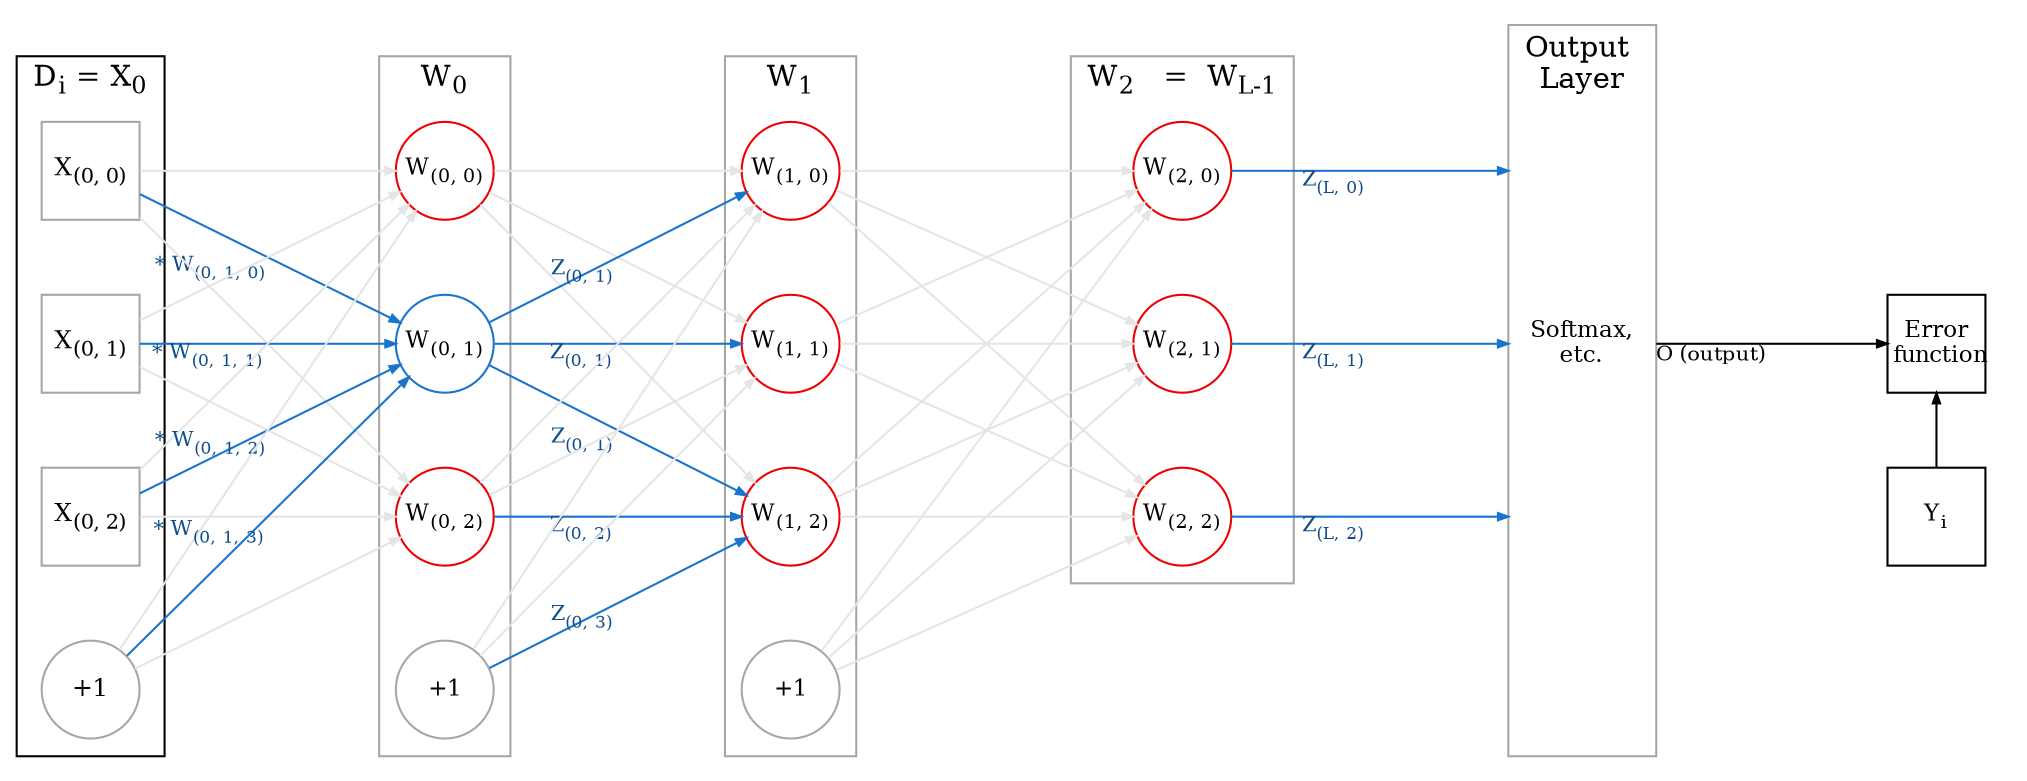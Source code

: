 digraph NeuralNetwork {

    rankdir=LR;
    ranksep=1.65;
    newrank=true;
    splines=line;
    nodesep=0.5;
    forcelabels=true;
    node[
        // label="",
        fixedsize=true, 
        width=0.65,
        height=0.65,
        fontsize=11, 
        shape=circle
    ];
    edge[color=gray90, arrowsize=0.5, fontsize = 10];
    compound=true;
    
    subgraph cluster_X {
        label=<D<sub>i</sub> = X<sub>0</sub>>;
        node [style=solid, color=grey65, shape=square, fontsize=12];
        // Nodes:
        x0 [label=<X<sub>(0, 0)</sub>>]
        x1 [label=<X<sub>(0, 1)</sub>>]
        x2 [label=<X<sub>(0, 2)</sub>>]
        x_bias [label="+1", color=grey65, shape=circle]
    }

    subgraph cluster_W_0 {
		label = <W<sub>0</sub>>;
		color=grey65;
        // Nodes:
		node [style=solid, color=red2];
        w00 [label=<W<sub>(0, 0)</sub>>];
		w01 [label=<W<sub>(0, 1)</sub>>, color=dodgerblue3];
        w02 [label=<W<sub>(0, 2)</sub>>];
        w0_bias [label="+1", color=grey65]
	}

    subgraph cluster_W_1 {
		label = <W<sub>1</sub>>;
		color=grey65;
        // Nodes:
		node [style=solid, color=red2];
        w10 [label=<W<sub>(1, 0)</sub>>];
		w11 [label=<W<sub>(1, 1)</sub>>];
        w12 [label=<W<sub>(1, 2)</sub>>];
        w1_bias [label="+1", color=grey65]
	}

    subgraph cluster_W_2 {
		label = <W<sub>2</sub>   =  W<sub>L-1</sub>>;
		color=grey65;
        // Nodes:
		node [style=solid, color=red2];
        w20 [label=<W<sub>(2, 0)</sub>>];
		w21 [label=<W<sub>(2, 1)</sub>>];
        w22 [label=<W<sub>(2, 2)</sub>>];
        // w2_bias [label="", style=invis]
	}

    subgraph cluster_W_2_bias {
		label=""
        color=white;
        w2_bias [label="", style=invis]
	}



    subgraph cluster_output_layer {
		label = "Output \nLayer";
		color=grey65;
        // Nodes:
		node [style=solid, shape=none];
        o0 [label=""]
        o1 [label="Softmax,\netc."]
        o2 [label=""]
        o3 [label=""]
	}

    subgraph cluster_error_function {
        rank=same;
        color=white;
        label="";
        node [style=solid, color=black, shape=square];
        e0 [style=invis]
        e1 [label="Error\n function"]
        y [label=<Y<sub>i</sub>>]
        e3 [style=invis]
        {
            e3 -> y [style=invis]
            y -> e1 [color=black]
            e1 -> e0 [style=invis]
        }
    }

    { x0 x1 x2 x_bias } -> { w00 }
    { x0 x1 x2 x_bias } -> { w02 }
    { x0 x1 x2 x_bias } -> { w0_bias } [style=invis]
    
    x0 -> w01 [xlabel=<* W<sub>(0, 1, 0)</sub>>, color=dodgerblue3, fontcolor=dodgerblue4] 
    x1 -> w01 [xlabel=<* W<sub>(0, 1, 1)</sub>>, color=dodgerblue3, fontcolor=dodgerblue4] 
    x2 -> w01 [xlabel=<* W<sub>(0, 1, 2)</sub>>, color=dodgerblue3, fontcolor=dodgerblue4] 
    x_bias -> w01 [xlabel=<* W<sub>(0, 1, 3)</sub>>, color=dodgerblue3, fontcolor=dodgerblue4] 

    // Between W0 and W1:
    { w00 } -> { w10 w11 w12 }
    w02 -> w10 
    w02 -> w11 
    w01 -> w10 [xlabel=<Z<sub>(0, 1)</sub>>, color=dodgerblue3, fontcolor=dodgerblue4]
    w01 -> w11 [xlabel=<Z<sub>(0, 1)</sub>>, color=dodgerblue3, fontcolor=dodgerblue4]
    w01 -> w12 [xlabel=<Z<sub>(0, 1)</sub>>, color=dodgerblue3, fontcolor=dodgerblue4]
    { w00 w01 w02 w0_bias } -> { w1_bias } [style=invis]
    w02 -> w12 [xlabel=<Z<sub>(0, 2)</sub>>, color=dodgerblue3, fontcolor=dodgerblue4]
    w0_bias -> {w10 w11}
    w0_bias -> w12 [xlabel=<Z<sub>(0, 3)</sub>>, color=dodgerblue3, fontcolor=dodgerblue4]
    
    // Between W1 and W2:
    { w10 w11 w12 w1_bias} -> { w20 w21 w22 }
    
    // Between W2 and Output layer:
    { w10 w11 w12 w1_bias} -> { w2_bias } -> { o0 o1 o2 o3 } [style=invis]

    
    w20 -> o0 [lhead=cluster_output_layer, color=dodgerblue3, xlabel=<Z<sub>(L, 0)</sub>>, fontcolor=dodgerblue4]
    w20 -> {o1 o2}[style = invis]

    w21 -> o1 [lhead=cluster_output_layer, color=dodgerblue3, xlabel=<Z<sub>(L, 1)</sub>>, fontcolor=dodgerblue4]
    w21 -> {o0 o2}[style = invis]

    w22 -> o2 [lhead=cluster_output_layer, color=dodgerblue3, xlabel=<Z<sub>(L, 2)</sub>>, fontcolor=dodgerblue4]
    w22 -> {o0 o1}[style = invis]

    o1 -> e1 [color = black, ltail=cluster_output_layer, xlabel=<O (output)>]

    {
        rank=same;
        x_bias
        -> 
        x2
        -> 
        x1 
        -> 
        x0 
        [style=invis]
    }

    {
        rank=same;
        w0_bias 
        -> 
        w02 
        -> 
        w01 
        -> 
        w00
        [style=invis]
    }

    {
        rank=same;
        w1_bias 
        -> 
        w12 
        -> 
        w11 
        -> 
        w10
        [style=invis]
    }


    {
        rank=same; 
        w2_bias 
        ->
        w22 [style=invis]
         
        w21 
        -> 
        w20
        [style=invis]
    }

     {
        rank=same;
        o3 -> o2 -> o1 -> o0
        [style=invis]
    }
}